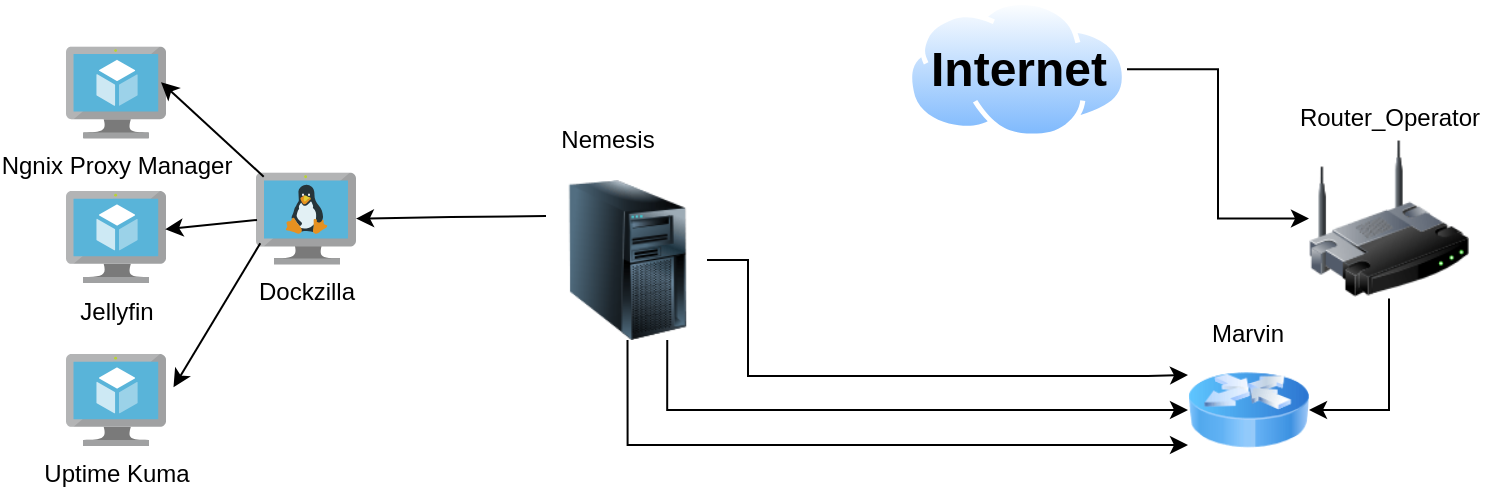 <mxfile version="28.0.7">
  <diagram name="Topologia Base" id="0Ar3Yt8Rytr-ZsfFow6O">
    <mxGraphModel dx="1182" dy="630" grid="1" gridSize="10" guides="1" tooltips="1" connect="1" arrows="1" fold="1" page="1" pageScale="1" pageWidth="827" pageHeight="1169" math="0" shadow="0">
      <root>
        <mxCell id="0" />
        <mxCell id="1" parent="0" />
        <mxCell id="twPrnzx1wudMUvf7t9YJ-1" value="" style="edgeStyle=orthogonalEdgeStyle;rounded=0;orthogonalLoop=1;jettySize=auto;html=1;" parent="1" source="twPrnzx1wudMUvf7t9YJ-2" target="twPrnzx1wudMUvf7t9YJ-4" edge="1">
          <mxGeometry relative="1" as="geometry" />
        </mxCell>
        <mxCell id="twPrnzx1wudMUvf7t9YJ-2" value="" style="image;aspect=fixed;perimeter=ellipsePerimeter;html=1;align=center;shadow=0;dashed=0;spacingTop=3;image=img/lib/active_directory/internet_cloud.svg;" parent="1" vertex="1">
          <mxGeometry x="470.5" y="110" width="110" height="69.3" as="geometry" />
        </mxCell>
        <mxCell id="twPrnzx1wudMUvf7t9YJ-3" value="" style="edgeStyle=orthogonalEdgeStyle;rounded=0;orthogonalLoop=1;jettySize=auto;html=1;entryX=1;entryY=0.5;entryDx=0;entryDy=0;" parent="1" source="twPrnzx1wudMUvf7t9YJ-4" target="twPrnzx1wudMUvf7t9YJ-5" edge="1">
          <mxGeometry relative="1" as="geometry">
            <mxPoint x="711.5" y="339.3" as="targetPoint" />
          </mxGeometry>
        </mxCell>
        <mxCell id="twPrnzx1wudMUvf7t9YJ-4" value="" style="image;html=1;image=img/lib/clip_art/networking/Wireless_Router_128x128.png" parent="1" vertex="1">
          <mxGeometry x="671.5" y="179.3" width="80" height="80" as="geometry" />
        </mxCell>
        <mxCell id="twPrnzx1wudMUvf7t9YJ-5" value="" style="image;html=1;image=img/lib/clip_art/networking/Router_Icon_128x128.png" parent="1" vertex="1">
          <mxGeometry x="611" y="280" width="60.5" height="70" as="geometry" />
        </mxCell>
        <mxCell id="twPrnzx1wudMUvf7t9YJ-6" style="edgeStyle=orthogonalEdgeStyle;rounded=0;orthogonalLoop=1;jettySize=auto;html=1;entryX=0;entryY=0.5;entryDx=0;entryDy=0;exitX=0.75;exitY=1;exitDx=0;exitDy=0;" parent="1" source="twPrnzx1wudMUvf7t9YJ-8" target="twPrnzx1wudMUvf7t9YJ-5" edge="1">
          <mxGeometry relative="1" as="geometry" />
        </mxCell>
        <mxCell id="twPrnzx1wudMUvf7t9YJ-7" style="edgeStyle=orthogonalEdgeStyle;rounded=0;orthogonalLoop=1;jettySize=auto;html=1;exitX=1;exitY=0.5;exitDx=0;exitDy=0;entryX=0;entryY=0.25;entryDx=0;entryDy=0;" parent="1" source="twPrnzx1wudMUvf7t9YJ-8" target="twPrnzx1wudMUvf7t9YJ-5" edge="1">
          <mxGeometry relative="1" as="geometry">
            <Array as="points">
              <mxPoint x="391" y="240" />
              <mxPoint x="391" y="298" />
              <mxPoint x="591" y="298" />
            </Array>
          </mxGeometry>
        </mxCell>
        <mxCell id="twPrnzx1wudMUvf7t9YJ-8" value="" style="image;html=1;image=img/lib/clip_art/computers/Server_Tower_128x128.png" parent="1" vertex="1">
          <mxGeometry x="291" y="200" width="79.5" height="80" as="geometry" />
        </mxCell>
        <mxCell id="twPrnzx1wudMUvf7t9YJ-9" style="edgeStyle=orthogonalEdgeStyle;rounded=0;orthogonalLoop=1;jettySize=auto;html=1;entryX=0;entryY=0.75;entryDx=0;entryDy=0;exitX=0.5;exitY=1;exitDx=0;exitDy=0;" parent="1" source="twPrnzx1wudMUvf7t9YJ-8" target="twPrnzx1wudMUvf7t9YJ-5" edge="1">
          <mxGeometry relative="1" as="geometry">
            <mxPoint x="479.5" y="330" as="sourcePoint" />
            <mxPoint x="580.5" y="330" as="targetPoint" />
          </mxGeometry>
        </mxCell>
        <mxCell id="twPrnzx1wudMUvf7t9YJ-10" value="&lt;font style=&quot;color: light-dark(rgb(0, 0, 0), rgb(0, 0, 0));&quot;&gt;Internet&lt;/font&gt;" style="text;strokeColor=none;fillColor=none;html=1;fontSize=24;fontStyle=1;verticalAlign=middle;align=center;" parent="1" vertex="1">
          <mxGeometry x="490.75" y="132.32" width="69.5" height="24.65" as="geometry" />
        </mxCell>
        <mxCell id="twPrnzx1wudMUvf7t9YJ-11" value="Dockzilla" style="image;sketch=0;aspect=fixed;html=1;points=[];align=center;fontSize=12;image=img/lib/mscae/VM_Linux.svg;" parent="1" vertex="1">
          <mxGeometry x="145" y="196.3" width="50" height="46" as="geometry" />
        </mxCell>
        <mxCell id="twPrnzx1wudMUvf7t9YJ-13" style="edgeStyle=orthogonalEdgeStyle;rounded=0;orthogonalLoop=1;jettySize=auto;html=1;shape=wire;dashed=1;" parent="1" target="twPrnzx1wudMUvf7t9YJ-11" edge="1">
          <mxGeometry relative="1" as="geometry">
            <Array as="points" />
            <mxPoint x="290" y="218" as="sourcePoint" />
            <mxPoint x="200" y="218.296" as="targetPoint" />
          </mxGeometry>
        </mxCell>
        <UserObject label="Nemesis" placeholders="1" name="Variable" id="twPrnzx1wudMUvf7t9YJ-15">
          <mxCell style="text;html=1;strokeColor=none;fillColor=none;align=center;verticalAlign=middle;whiteSpace=wrap;overflow=hidden;" parent="1" vertex="1">
            <mxGeometry x="281" y="170" width="80" height="20" as="geometry" />
          </mxCell>
        </UserObject>
        <UserObject label="Marvin" placeholders="1" name="Variable" id="twPrnzx1wudMUvf7t9YJ-16">
          <mxCell style="text;html=1;strokeColor=none;fillColor=none;align=center;verticalAlign=middle;whiteSpace=wrap;overflow=hidden;" parent="1" vertex="1">
            <mxGeometry x="601.25" y="267" width="80" height="20" as="geometry" />
          </mxCell>
        </UserObject>
        <UserObject label="Router_Operator" placeholders="1" name="Variable" id="twPrnzx1wudMUvf7t9YJ-17">
          <mxCell style="text;html=1;strokeColor=none;fillColor=none;align=center;verticalAlign=middle;whiteSpace=wrap;overflow=hidden;" parent="1" vertex="1">
            <mxGeometry x="656.75" y="159.3" width="109.5" height="20" as="geometry" />
          </mxCell>
        </UserObject>
        <mxCell id="Optsze-ANichDLxVOrV5-1" value="&lt;font&gt;Ngnix Proxy Manager&lt;/font&gt;" style="image;sketch=0;aspect=fixed;html=1;points=[];align=center;fontSize=12;image=img/lib/mscae/Virtual_Machine.svg;" vertex="1" parent="1">
          <mxGeometry x="50" y="133.2" width="50" height="46" as="geometry" />
        </mxCell>
        <mxCell id="Optsze-ANichDLxVOrV5-3" value="&lt;font&gt;Jellyfin&lt;/font&gt;" style="image;sketch=0;aspect=fixed;html=1;points=[];align=center;fontSize=12;image=img/lib/mscae/Virtual_Machine.svg;" vertex="1" parent="1">
          <mxGeometry x="50" y="205.5" width="50" height="46" as="geometry" />
        </mxCell>
        <mxCell id="Optsze-ANichDLxVOrV5-4" value="&lt;font&gt;Uptime Kuma&lt;/font&gt;" style="image;sketch=0;aspect=fixed;html=1;points=[];align=center;fontSize=12;image=img/lib/mscae/Virtual_Machine.svg;" vertex="1" parent="1">
          <mxGeometry x="50" y="287" width="50" height="46" as="geometry" />
        </mxCell>
        <mxCell id="Optsze-ANichDLxVOrV5-6" value="" style="endArrow=classic;html=1;rounded=0;entryX=0.992;entryY=0.417;entryDx=0;entryDy=0;entryPerimeter=0;exitX=0.01;exitY=0.515;exitDx=0;exitDy=0;exitPerimeter=0;" edge="1" parent="1" source="twPrnzx1wudMUvf7t9YJ-11" target="Optsze-ANichDLxVOrV5-3">
          <mxGeometry width="50" height="50" relative="1" as="geometry">
            <mxPoint x="140" y="221" as="sourcePoint" />
            <mxPoint x="140" y="280" as="targetPoint" />
          </mxGeometry>
        </mxCell>
        <mxCell id="Optsze-ANichDLxVOrV5-7" value="" style="endArrow=classic;html=1;rounded=0;entryX=1.075;entryY=0.362;entryDx=0;entryDy=0;entryPerimeter=0;exitX=0.043;exitY=0.769;exitDx=0;exitDy=0;exitPerimeter=0;" edge="1" parent="1" source="twPrnzx1wudMUvf7t9YJ-11" target="Optsze-ANichDLxVOrV5-4">
          <mxGeometry width="50" height="50" relative="1" as="geometry">
            <mxPoint x="140" y="230" as="sourcePoint" />
            <mxPoint x="250" y="380" as="targetPoint" />
          </mxGeometry>
        </mxCell>
        <mxCell id="Optsze-ANichDLxVOrV5-8" value="" style="endArrow=classic;html=1;rounded=0;entryX=0.95;entryY=0.389;entryDx=0;entryDy=0;entryPerimeter=0;exitX=0.077;exitY=0.044;exitDx=0;exitDy=0;exitPerimeter=0;" edge="1" parent="1" source="twPrnzx1wudMUvf7t9YJ-11" target="Optsze-ANichDLxVOrV5-1">
          <mxGeometry width="50" height="50" relative="1" as="geometry">
            <mxPoint x="235" y="150" as="sourcePoint" />
            <mxPoint x="180" y="151" as="targetPoint" />
          </mxGeometry>
        </mxCell>
      </root>
    </mxGraphModel>
  </diagram>
</mxfile>
